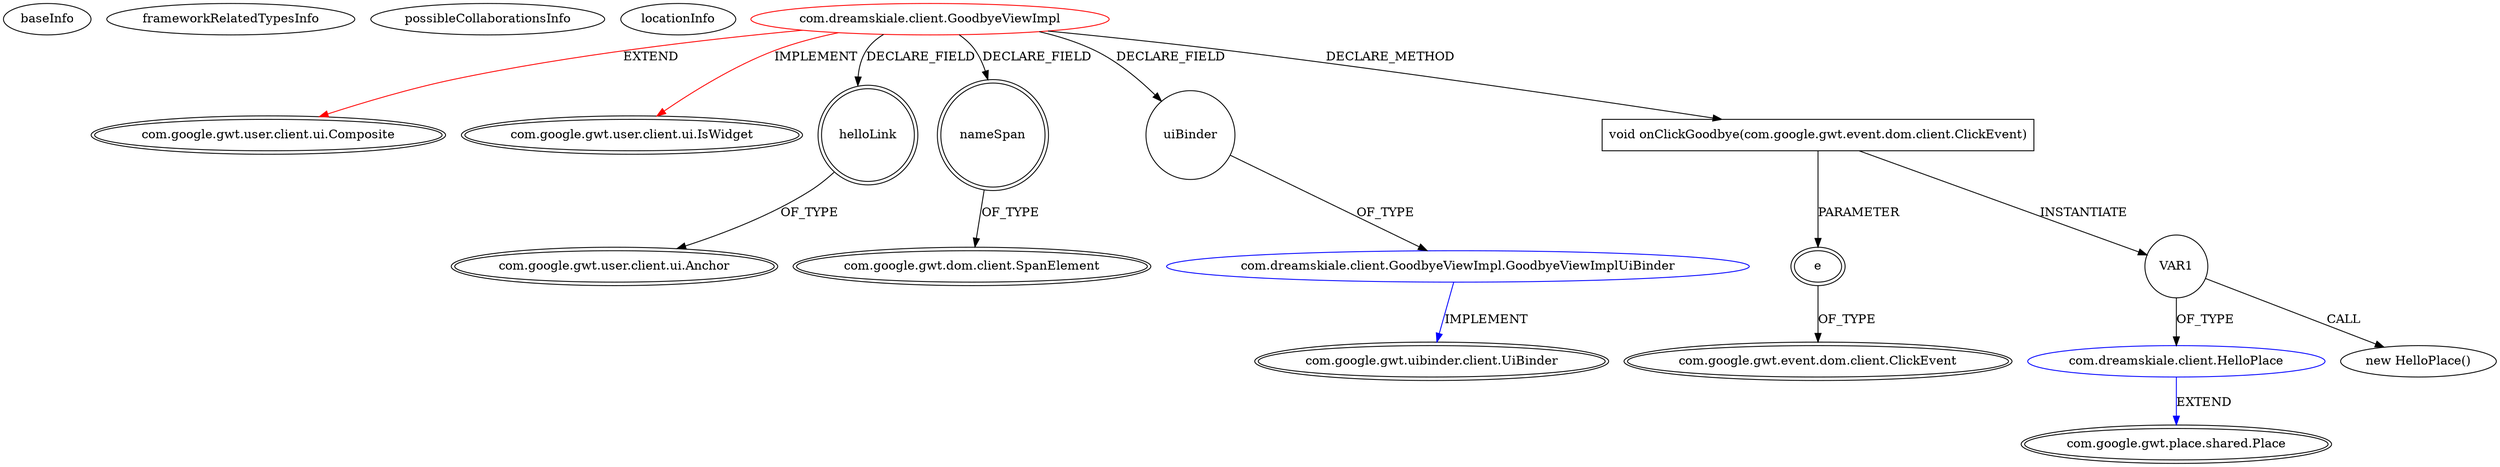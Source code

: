 digraph {
baseInfo[graphId=1018,category="extension_graph",isAnonymous=false,possibleRelation=true]
frameworkRelatedTypesInfo[0="com.google.gwt.user.client.ui.Composite",1="com.google.gwt.user.client.ui.IsWidget"]
possibleCollaborationsInfo[0="1018~FIELD_DECLARATION-~com.google.gwt.user.client.ui.Composite com.google.gwt.user.client.ui.IsWidget ~com.google.gwt.uibinder.client.UiBinder ~false~false",1="1018~CLIENT_METHOD_DECLARATION-INSTANTIATION-~com.google.gwt.user.client.ui.Composite com.google.gwt.user.client.ui.IsWidget ~com.google.gwt.place.shared.Place ~false~false"]
locationInfo[projectName="carlos-aguayo-html5gwthistory",filePath="/carlos-aguayo-html5gwthistory/html5gwthistory-master/src/com/dreamskiale/client/GoodbyeViewImpl.java",contextSignature="GoodbyeViewImpl",graphId="1018"]
0[label="com.dreamskiale.client.GoodbyeViewImpl",vertexType="ROOT_CLIENT_CLASS_DECLARATION",isFrameworkType=false,color=red]
1[label="com.google.gwt.user.client.ui.Composite",vertexType="FRAMEWORK_CLASS_TYPE",isFrameworkType=true,peripheries=2]
2[label="com.google.gwt.user.client.ui.IsWidget",vertexType="FRAMEWORK_INTERFACE_TYPE",isFrameworkType=true,peripheries=2]
3[label="helloLink",vertexType="FIELD_DECLARATION",isFrameworkType=true,peripheries=2,shape=circle]
4[label="com.google.gwt.user.client.ui.Anchor",vertexType="FRAMEWORK_CLASS_TYPE",isFrameworkType=true,peripheries=2]
5[label="nameSpan",vertexType="FIELD_DECLARATION",isFrameworkType=true,peripheries=2,shape=circle]
6[label="com.google.gwt.dom.client.SpanElement",vertexType="FRAMEWORK_CLASS_TYPE",isFrameworkType=true,peripheries=2]
7[label="uiBinder",vertexType="FIELD_DECLARATION",isFrameworkType=false,shape=circle]
8[label="com.dreamskiale.client.GoodbyeViewImpl.GoodbyeViewImplUiBinder",vertexType="REFERENCE_CLIENT_CLASS_DECLARATION",isFrameworkType=false,color=blue]
9[label="com.google.gwt.uibinder.client.UiBinder",vertexType="FRAMEWORK_INTERFACE_TYPE",isFrameworkType=true,peripheries=2]
14[label="void onClickGoodbye(com.google.gwt.event.dom.client.ClickEvent)",vertexType="CLIENT_METHOD_DECLARATION",isFrameworkType=false,shape=box]
15[label="e",vertexType="PARAMETER_DECLARATION",isFrameworkType=true,peripheries=2]
16[label="com.google.gwt.event.dom.client.ClickEvent",vertexType="FRAMEWORK_CLASS_TYPE",isFrameworkType=true,peripheries=2]
18[label="VAR1",vertexType="VARIABLE_EXPRESION",isFrameworkType=false,shape=circle]
19[label="com.dreamskiale.client.HelloPlace",vertexType="REFERENCE_CLIENT_CLASS_DECLARATION",isFrameworkType=false,color=blue]
20[label="com.google.gwt.place.shared.Place",vertexType="FRAMEWORK_CLASS_TYPE",isFrameworkType=true,peripheries=2]
17[label="new HelloPlace()",vertexType="CONSTRUCTOR_CALL",isFrameworkType=false]
0->1[label="EXTEND",color=red]
0->2[label="IMPLEMENT",color=red]
0->3[label="DECLARE_FIELD"]
3->4[label="OF_TYPE"]
0->5[label="DECLARE_FIELD"]
5->6[label="OF_TYPE"]
0->7[label="DECLARE_FIELD"]
8->9[label="IMPLEMENT",color=blue]
7->8[label="OF_TYPE"]
0->14[label="DECLARE_METHOD"]
15->16[label="OF_TYPE"]
14->15[label="PARAMETER"]
14->18[label="INSTANTIATE"]
19->20[label="EXTEND",color=blue]
18->19[label="OF_TYPE"]
18->17[label="CALL"]
}
